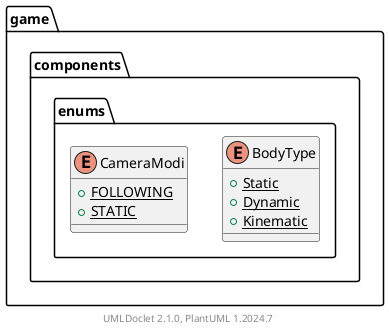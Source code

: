 @startuml
    namespace game.components.enums {

        enum BodyType [[BodyType.html]] {
            {static} +Static
            {static} +Dynamic
            {static} +Kinematic
        }

        enum CameraModi [[CameraModi.html]] {
            {static} +FOLLOWING
            {static} +STATIC
        }

    }

    center footer UMLDoclet 2.1.0, PlantUML %version()
@enduml
